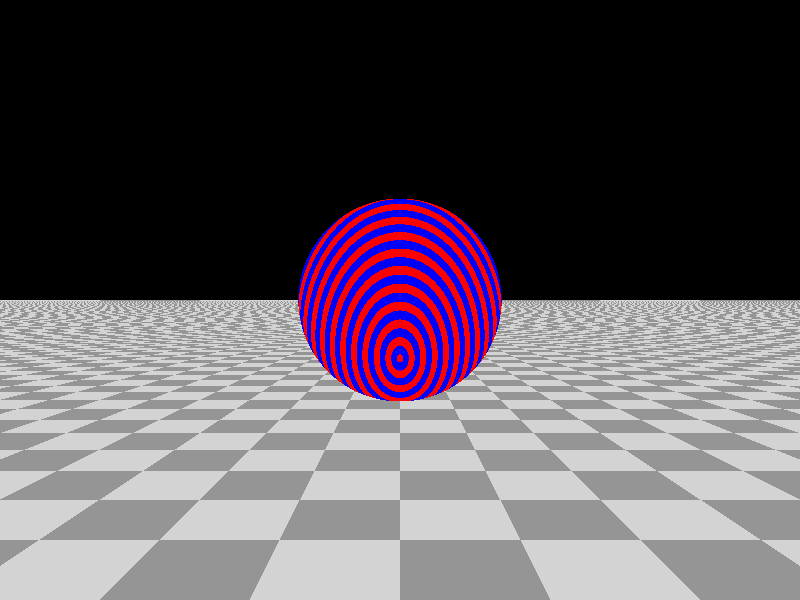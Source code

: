   #include "colors.inc"
  #include "shapes.inc"
  #include "textures.inc"
  
    sphere {
    <0, 1, 2>, 2
    texture {
      pigment {
        wood
        color_map {
          [0.0 color DarkTan]
          [0.9 color DarkBrown]
          [1.0 color VeryDarkBrown]
        }
        turbulence 0.05
        scale <0.2, 0.3, 1>
      }
      finish { phong 1 }
    }
  }

  sphere {
    <0, 1, 2>, 2
    texture {
      pigment {
        wood
        color_map {
          [0.0 color Red]
          [0.5 color Red]
          [0.5 color Blue]
          [1.0 color Blue]
        }
        scale <0.2, 0.3, 1>
      }
      finish { phong 1 }
    }
  }
  
  /*sphere {
    <1, 0, -6>, 0.5
    finish {
      ambient 0.1
      diffuse 0.6
    }
    pigment { NeonPink }
  } 
  
  box {
    <-1, -1, -1>, < 1,  1,  1>
    rotate <0, -20, 0>
    finish {
      ambient 0.1
      diffuse 0.6
    }
    pigment { Green }
  }
  
  cylinder {
    <-6, 6, 30>, <-6, -1, 30>, 3
    finish {
      ambient 0.1
      diffuse 0.6
    }
    pigment {NeonBlue}
  }*/
  
  plane {
    y, -1.0
    pigment {
      checker color Gray65 color Gray30
    }
  }
  
  light_source { <5, 30, -30> color White }
  light_source { <-5, 30, -30> color White }
  
    camera {
    location <0.0, 1.0, -10.0>
    look_at  <0.0, 1.0,  0.0>
  //  focal_point <-6, 1, 30>    // blue cylinder in focus
  //  focal_point < 0, 1,  0>    // green box in focus
  //  focal_point < 1, 1, -6>    // pink sphere in focus
  //  aperture 0.4     // a nice compromise
  //  aperture 0.05    // almost everything is in focus
  //  aperture 1.5     // much blurring
  //  blur_samples 4       // fewer samples, faster to render
  //  blur_samples 20      // more samples, higher quality image
  }